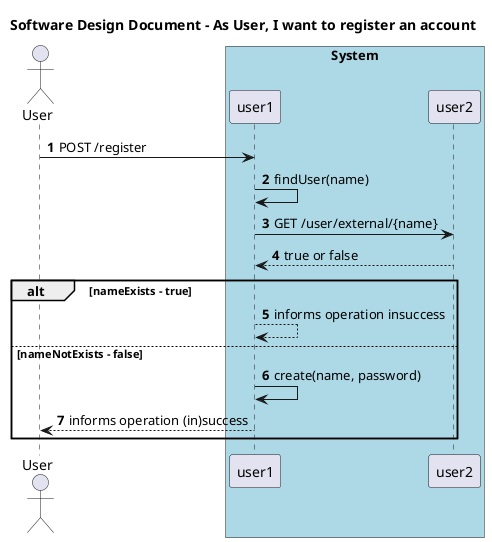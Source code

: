 @startuml
'autocomplete on
autonumber

title Software Design Document - As User, I want to register an account

actor "User" as Ac
box "System" #lightblue
participant "user1" as Sys
participant "user2" as Sys2
end box

Ac -> Sys : POST /register

Sys -> Sys : findUser(name)
Sys -> Sys2 : GET /user/external/{name}
Sys2 --> Sys : true or false

alt nameExists - true
    Sys --> Sys : informs operation insuccess
else nameNotExists - false
    Sys -> Sys : create(name, password)
    Sys --> Ac : informs operation (in)success
end



@enduml
